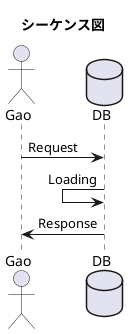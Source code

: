 @startuml
title シーケンス図
actor Gao
database DB
Gao -> DB: Request
DB <- DB: Loading
DB -> Gao: Response
@enduml